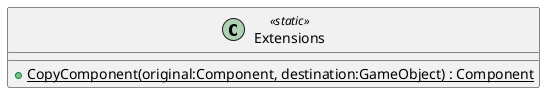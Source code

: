 @startuml
class Extensions <<static>> {
    + {static} CopyComponent(original:Component, destination:GameObject) : Component
}
@enduml
